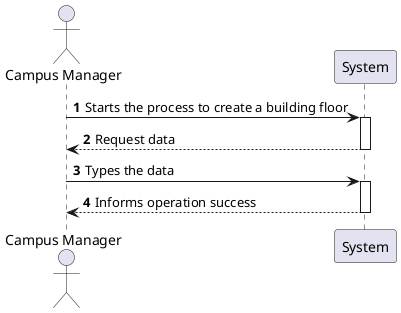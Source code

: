 @startuml
'https://plantuml.com/sequence-diagram

autonumber
actor "Campus Manager" as CM

CM -> System: Starts the process to create a building floor
activate System
System --> CM: Request data
deactivate System
CM -> System: Types the data
activate System
CM <-- System: Informs operation success
deactivate System

@enduml
